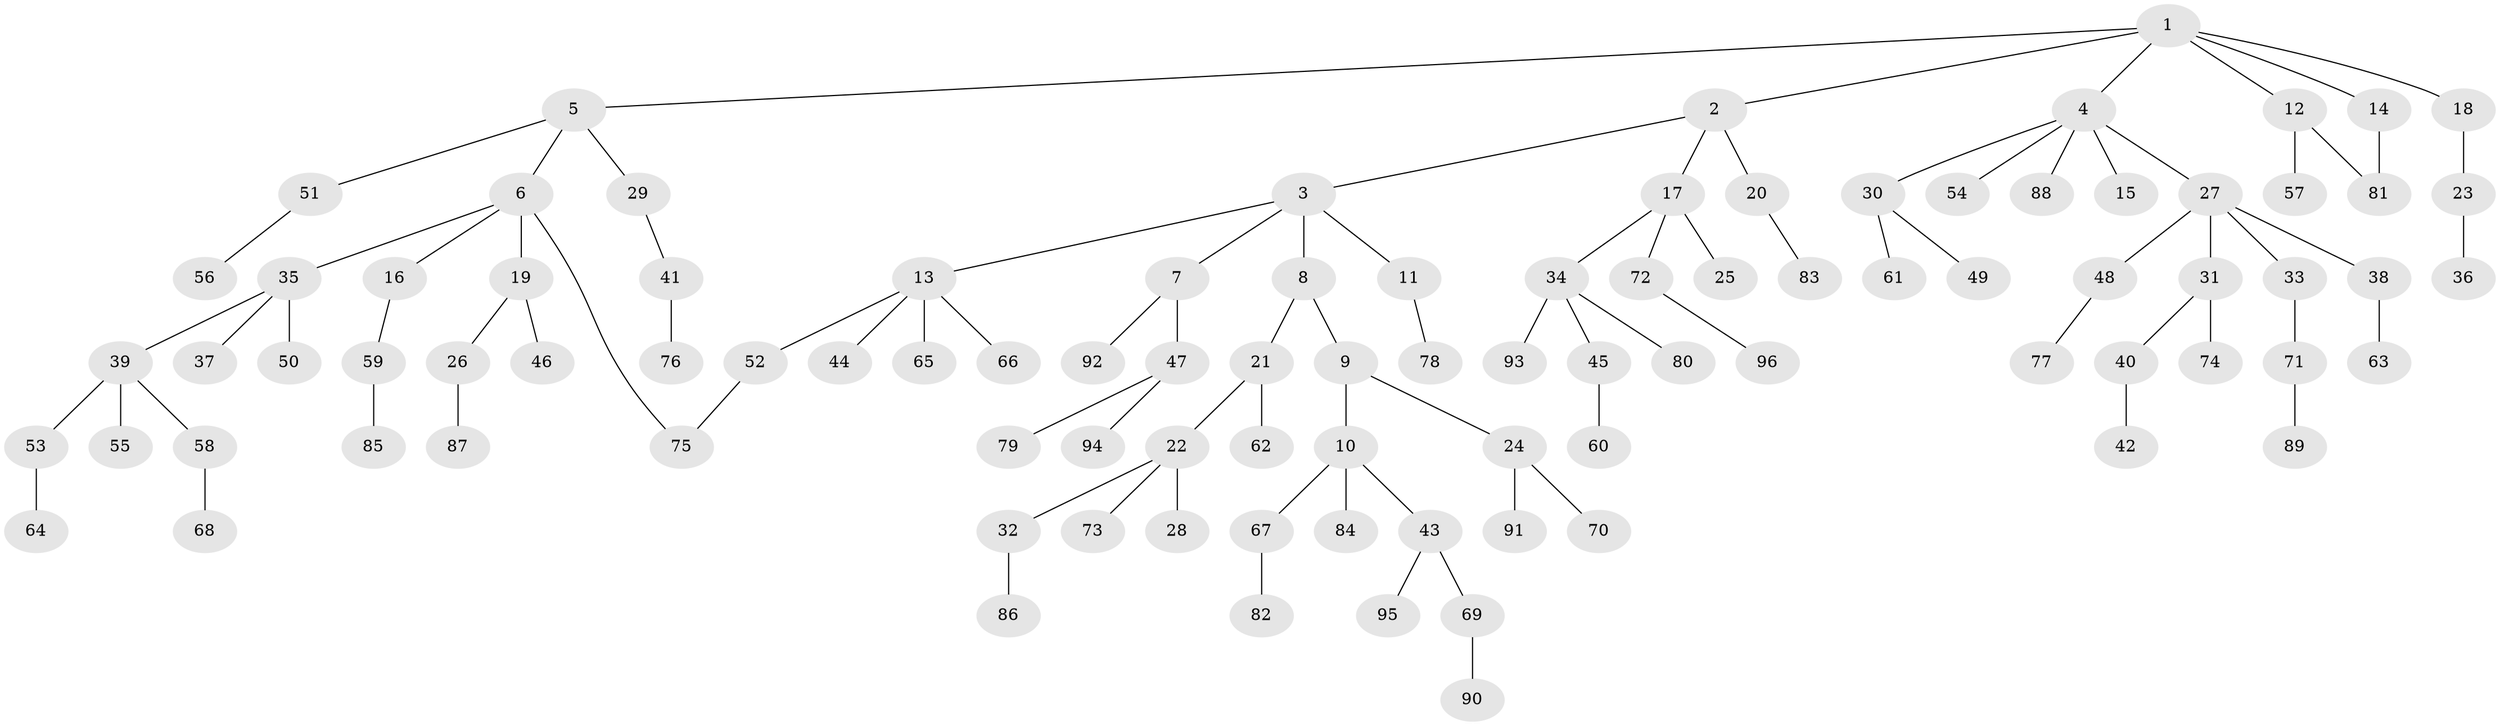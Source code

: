 // coarse degree distribution, {7: 0.07142857142857142, 9: 0.03571428571428571, 4: 0.07142857142857142, 3: 0.03571428571428571, 1: 0.7857142857142857}
// Generated by graph-tools (version 1.1) at 2025/17/03/04/25 18:17:10]
// undirected, 96 vertices, 97 edges
graph export_dot {
graph [start="1"]
  node [color=gray90,style=filled];
  1;
  2;
  3;
  4;
  5;
  6;
  7;
  8;
  9;
  10;
  11;
  12;
  13;
  14;
  15;
  16;
  17;
  18;
  19;
  20;
  21;
  22;
  23;
  24;
  25;
  26;
  27;
  28;
  29;
  30;
  31;
  32;
  33;
  34;
  35;
  36;
  37;
  38;
  39;
  40;
  41;
  42;
  43;
  44;
  45;
  46;
  47;
  48;
  49;
  50;
  51;
  52;
  53;
  54;
  55;
  56;
  57;
  58;
  59;
  60;
  61;
  62;
  63;
  64;
  65;
  66;
  67;
  68;
  69;
  70;
  71;
  72;
  73;
  74;
  75;
  76;
  77;
  78;
  79;
  80;
  81;
  82;
  83;
  84;
  85;
  86;
  87;
  88;
  89;
  90;
  91;
  92;
  93;
  94;
  95;
  96;
  1 -- 2;
  1 -- 4;
  1 -- 5;
  1 -- 12;
  1 -- 14;
  1 -- 18;
  2 -- 3;
  2 -- 17;
  2 -- 20;
  3 -- 7;
  3 -- 8;
  3 -- 11;
  3 -- 13;
  4 -- 15;
  4 -- 27;
  4 -- 30;
  4 -- 54;
  4 -- 88;
  5 -- 6;
  5 -- 29;
  5 -- 51;
  6 -- 16;
  6 -- 19;
  6 -- 35;
  6 -- 75;
  7 -- 47;
  7 -- 92;
  8 -- 9;
  8 -- 21;
  9 -- 10;
  9 -- 24;
  10 -- 43;
  10 -- 67;
  10 -- 84;
  11 -- 78;
  12 -- 57;
  12 -- 81;
  13 -- 44;
  13 -- 52;
  13 -- 65;
  13 -- 66;
  14 -- 81;
  16 -- 59;
  17 -- 25;
  17 -- 34;
  17 -- 72;
  18 -- 23;
  19 -- 26;
  19 -- 46;
  20 -- 83;
  21 -- 22;
  21 -- 62;
  22 -- 28;
  22 -- 32;
  22 -- 73;
  23 -- 36;
  24 -- 70;
  24 -- 91;
  26 -- 87;
  27 -- 31;
  27 -- 33;
  27 -- 38;
  27 -- 48;
  29 -- 41;
  30 -- 49;
  30 -- 61;
  31 -- 40;
  31 -- 74;
  32 -- 86;
  33 -- 71;
  34 -- 45;
  34 -- 80;
  34 -- 93;
  35 -- 37;
  35 -- 39;
  35 -- 50;
  38 -- 63;
  39 -- 53;
  39 -- 55;
  39 -- 58;
  40 -- 42;
  41 -- 76;
  43 -- 69;
  43 -- 95;
  45 -- 60;
  47 -- 79;
  47 -- 94;
  48 -- 77;
  51 -- 56;
  52 -- 75;
  53 -- 64;
  58 -- 68;
  59 -- 85;
  67 -- 82;
  69 -- 90;
  71 -- 89;
  72 -- 96;
}
